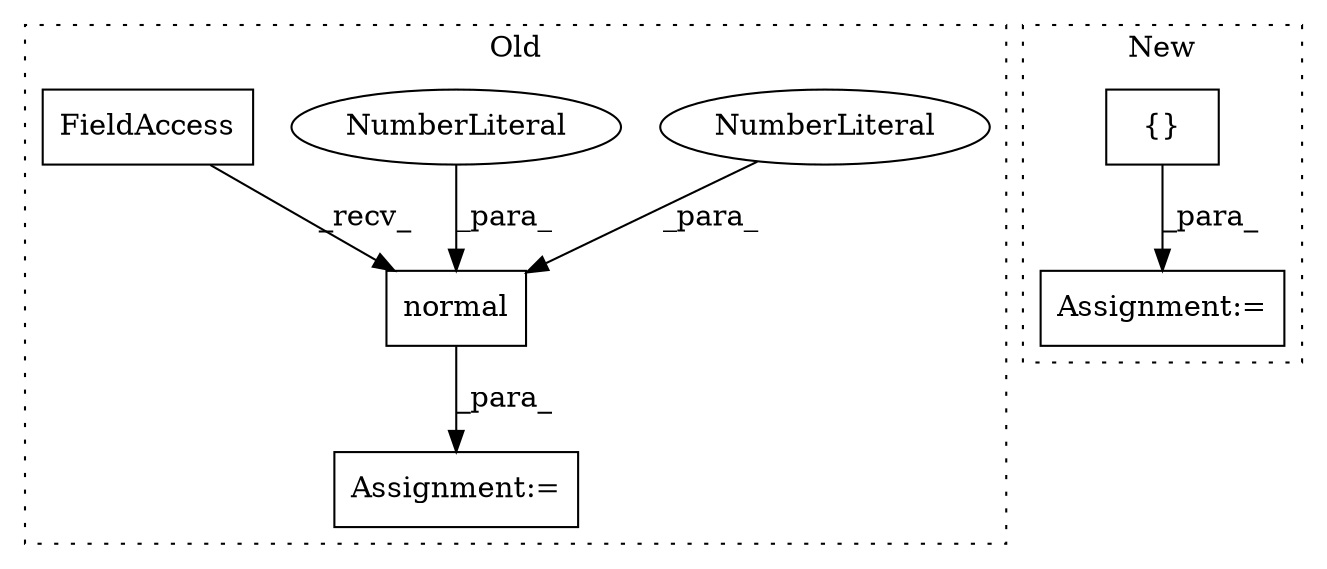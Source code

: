 digraph G {
subgraph cluster0 {
1 [label="normal" a="32" s="1067,1084" l="7,1" shape="box"];
3 [label="NumberLiteral" a="34" s="1076" l="1" shape="ellipse"];
4 [label="NumberLiteral" a="34" s="1074" l="1" shape="ellipse"];
5 [label="FieldAccess" a="22" s="1054" l="12" shape="box"];
6 [label="Assignment:=" a="7" s="1053" l="1" shape="box"];
label = "Old";
style="dotted";
}
subgraph cluster1 {
2 [label="{}" a="4" s="1588,1619" l="1,1" shape="box"];
7 [label="Assignment:=" a="7" s="1575" l="1" shape="box"];
label = "New";
style="dotted";
}
1 -> 6 [label="_para_"];
2 -> 7 [label="_para_"];
3 -> 1 [label="_para_"];
4 -> 1 [label="_para_"];
5 -> 1 [label="_recv_"];
}